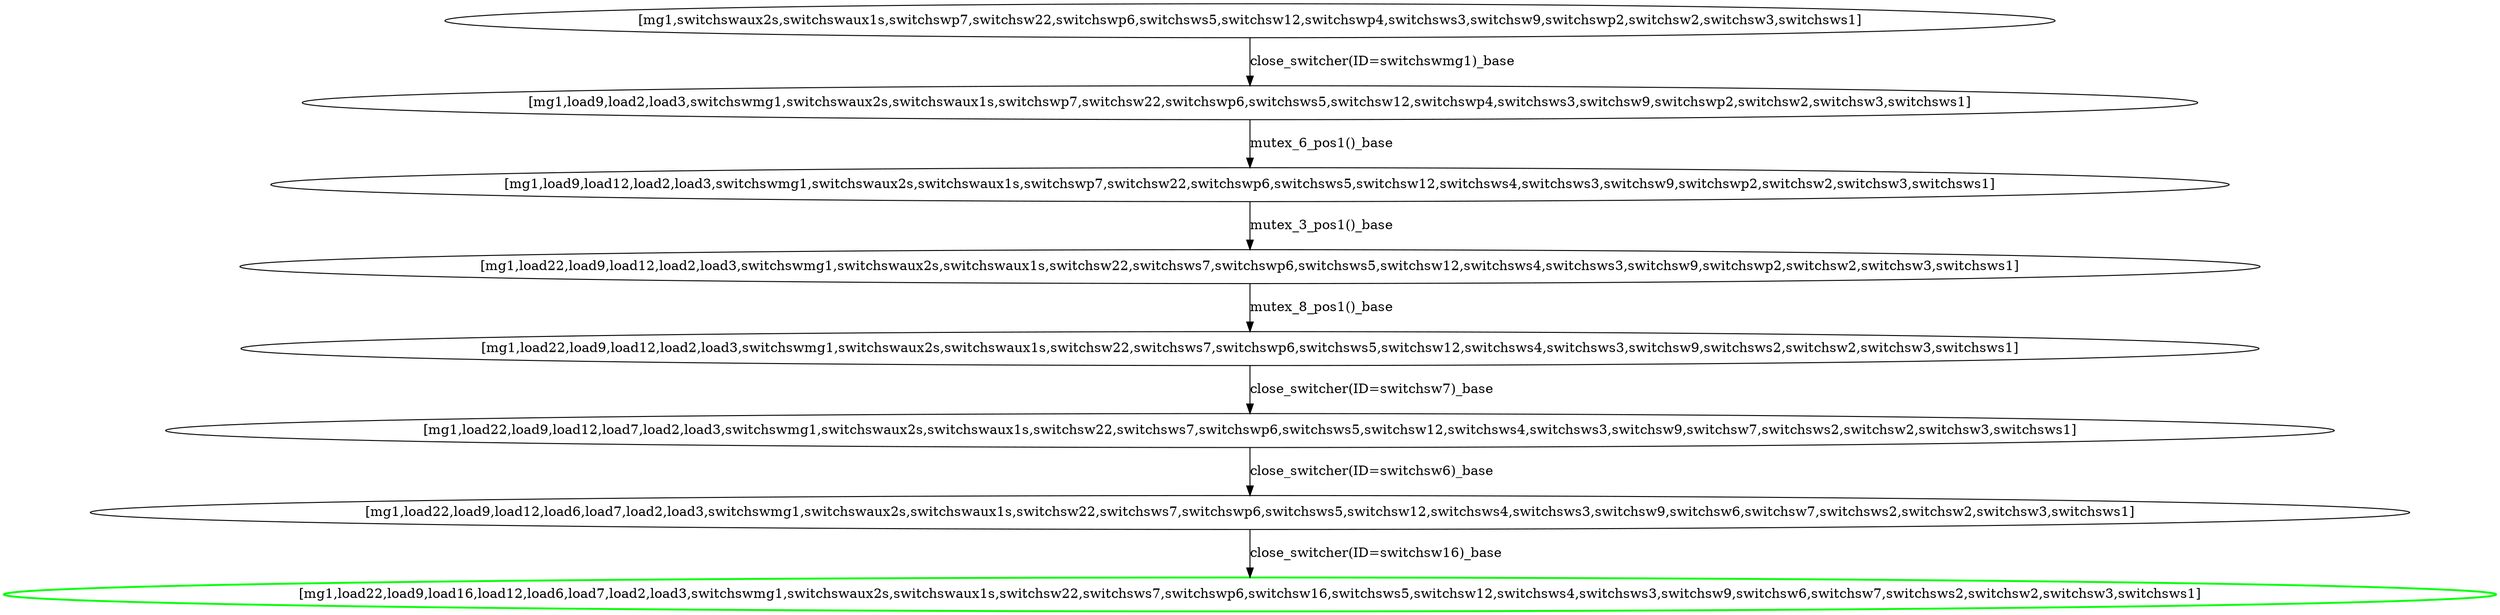 digraph WTS {
"[mg1,load22,load9,load12,load7,load2,load3,switchswmg1,switchswaux2s,switchswaux1s,switchsw22,switchsws7,switchswp6,switchsws5,switchsw12,switchsws4,switchsws3,switchsw9,switchsw7,switchsws2,switchsw2,switchsw3,switchsws1]"[color=black];
"[mg1,load9,load12,load2,load3,switchswmg1,switchswaux2s,switchswaux1s,switchswp7,switchsw22,switchswp6,switchsws5,switchsw12,switchsws4,switchsws3,switchsw9,switchswp2,switchsw2,switchsw3,switchsws1]"[color=black];
"[mg1,load22,load9,load16,load12,load6,load7,load2,load3,switchswmg1,switchswaux2s,switchswaux1s,switchsw22,switchsws7,switchswp6,switchsw16,switchsws5,switchsw12,switchsws4,switchsws3,switchsw9,switchsw6,switchsw7,switchsws2,switchsw2,switchsw3,switchsws1]"[style=bold,color=green];
"[mg1,switchswaux2s,switchswaux1s,switchswp7,switchsw22,switchswp6,switchsws5,switchsw12,switchswp4,switchsws3,switchsw9,switchswp2,switchsw2,switchsw3,switchsws1]"[color=black];
"[mg1,load9,load2,load3,switchswmg1,switchswaux2s,switchswaux1s,switchswp7,switchsw22,switchswp6,switchsws5,switchsw12,switchswp4,switchsws3,switchsw9,switchswp2,switchsw2,switchsw3,switchsws1]"[color=black];
"[mg1,load22,load9,load12,load6,load7,load2,load3,switchswmg1,switchswaux2s,switchswaux1s,switchsw22,switchsws7,switchswp6,switchsws5,switchsw12,switchsws4,switchsws3,switchsw9,switchsw6,switchsw7,switchsws2,switchsw2,switchsw3,switchsws1]"[color=black];
"[mg1,load22,load9,load12,load2,load3,switchswmg1,switchswaux2s,switchswaux1s,switchsw22,switchsws7,switchswp6,switchsws5,switchsw12,switchsws4,switchsws3,switchsw9,switchswp2,switchsw2,switchsw3,switchsws1]"[color=black];
"[mg1,load22,load9,load12,load2,load3,switchswmg1,switchswaux2s,switchswaux1s,switchsw22,switchsws7,switchswp6,switchsws5,switchsw12,switchsws4,switchsws3,switchsw9,switchsws2,switchsw2,switchsw3,switchsws1]"[color=black];
"[mg1,load22,load9,load12,load7,load2,load3,switchswmg1,switchswaux2s,switchswaux1s,switchsw22,switchsws7,switchswp6,switchsws5,switchsw12,switchsws4,switchsws3,switchsw9,switchsw7,switchsws2,switchsw2,switchsw3,switchsws1]"->"[mg1,load22,load9,load12,load6,load7,load2,load3,switchswmg1,switchswaux2s,switchswaux1s,switchsw22,switchsws7,switchswp6,switchsws5,switchsw12,switchsws4,switchsws3,switchsw9,switchsw6,switchsw7,switchsws2,switchsw2,switchsw3,switchsws1]"[label="close_switcher(ID=switchsw6)_base"];
"[mg1,switchswaux2s,switchswaux1s,switchswp7,switchsw22,switchswp6,switchsws5,switchsw12,switchswp4,switchsws3,switchsw9,switchswp2,switchsw2,switchsw3,switchsws1]"->"[mg1,load9,load2,load3,switchswmg1,switchswaux2s,switchswaux1s,switchswp7,switchsw22,switchswp6,switchsws5,switchsw12,switchswp4,switchsws3,switchsw9,switchswp2,switchsw2,switchsw3,switchsws1]"[label="close_switcher(ID=switchswmg1)_base"];
"[mg1,load9,load2,load3,switchswmg1,switchswaux2s,switchswaux1s,switchswp7,switchsw22,switchswp6,switchsws5,switchsw12,switchswp4,switchsws3,switchsw9,switchswp2,switchsw2,switchsw3,switchsws1]"->"[mg1,load9,load12,load2,load3,switchswmg1,switchswaux2s,switchswaux1s,switchswp7,switchsw22,switchswp6,switchsws5,switchsw12,switchsws4,switchsws3,switchsw9,switchswp2,switchsw2,switchsw3,switchsws1]"[label="mutex_6_pos1()_base"];
"[mg1,load22,load9,load12,load2,load3,switchswmg1,switchswaux2s,switchswaux1s,switchsw22,switchsws7,switchswp6,switchsws5,switchsw12,switchsws4,switchsws3,switchsw9,switchsws2,switchsw2,switchsw3,switchsws1]"->"[mg1,load22,load9,load12,load7,load2,load3,switchswmg1,switchswaux2s,switchswaux1s,switchsw22,switchsws7,switchswp6,switchsws5,switchsw12,switchsws4,switchsws3,switchsw9,switchsw7,switchsws2,switchsw2,switchsw3,switchsws1]"[label="close_switcher(ID=switchsw7)_base"];
"[mg1,load22,load9,load12,load6,load7,load2,load3,switchswmg1,switchswaux2s,switchswaux1s,switchsw22,switchsws7,switchswp6,switchsws5,switchsw12,switchsws4,switchsws3,switchsw9,switchsw6,switchsw7,switchsws2,switchsw2,switchsw3,switchsws1]"->"[mg1,load22,load9,load16,load12,load6,load7,load2,load3,switchswmg1,switchswaux2s,switchswaux1s,switchsw22,switchsws7,switchswp6,switchsw16,switchsws5,switchsw12,switchsws4,switchsws3,switchsw9,switchsw6,switchsw7,switchsws2,switchsw2,switchsw3,switchsws1]"[label="close_switcher(ID=switchsw16)_base"];
"[mg1,load22,load9,load12,load2,load3,switchswmg1,switchswaux2s,switchswaux1s,switchsw22,switchsws7,switchswp6,switchsws5,switchsw12,switchsws4,switchsws3,switchsw9,switchswp2,switchsw2,switchsw3,switchsws1]"->"[mg1,load22,load9,load12,load2,load3,switchswmg1,switchswaux2s,switchswaux1s,switchsw22,switchsws7,switchswp6,switchsws5,switchsw12,switchsws4,switchsws3,switchsw9,switchsws2,switchsw2,switchsw3,switchsws1]"[label="mutex_8_pos1()_base"];
"[mg1,load9,load12,load2,load3,switchswmg1,switchswaux2s,switchswaux1s,switchswp7,switchsw22,switchswp6,switchsws5,switchsw12,switchsws4,switchsws3,switchsw9,switchswp2,switchsw2,switchsw3,switchsws1]"->"[mg1,load22,load9,load12,load2,load3,switchswmg1,switchswaux2s,switchswaux1s,switchsw22,switchsws7,switchswp6,switchsws5,switchsw12,switchsws4,switchsws3,switchsw9,switchswp2,switchsw2,switchsw3,switchsws1]"[label="mutex_3_pos1()_base"];
}
